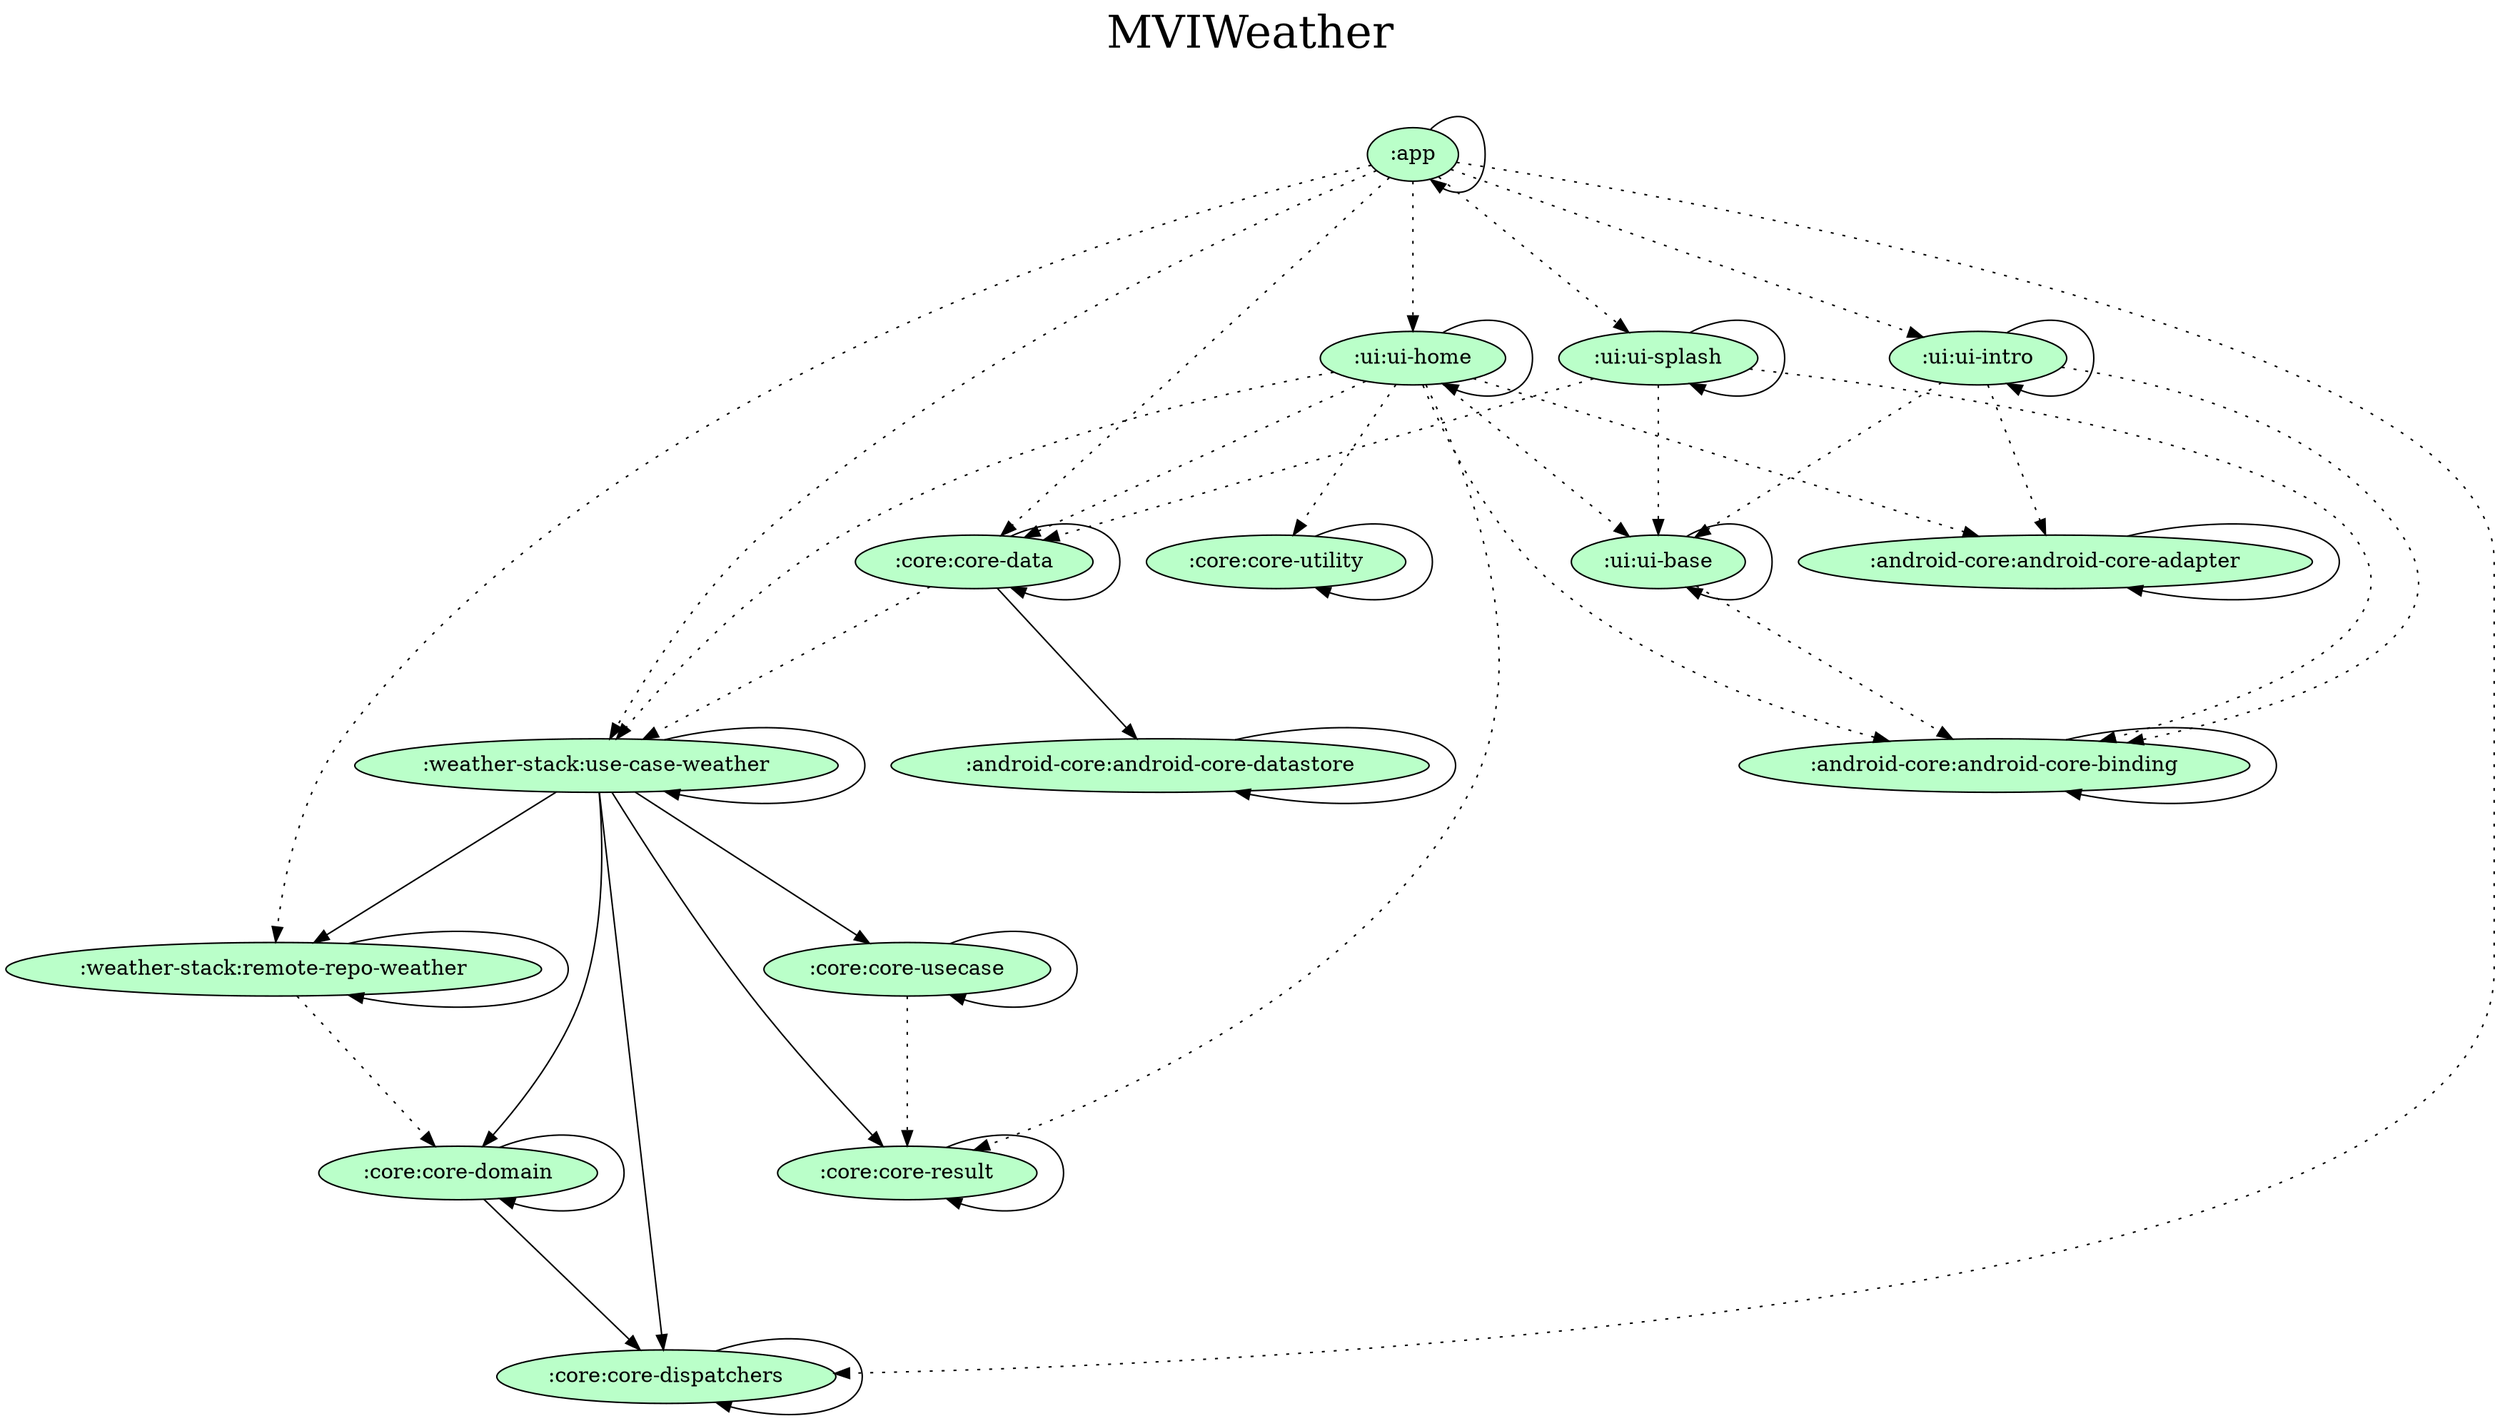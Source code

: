 digraph {
  graph [label="MVIWeather\n ",labelloc=t,fontsize=30,ranksep=1.4];
  node [style=filled, fillcolor="#bbbbbb"];
  rankdir=TB;

  # Projects

  ":android-core:android-core-adapter" [fillcolor="#baffc9"];
  ":android-core:android-core-binding" [fillcolor="#baffc9"];
  ":android-core:android-core-datastore" [fillcolor="#baffc9"];
  ":app" [fillcolor="#baffc9"];
  ":core:core-data" [fillcolor="#baffc9"];
  ":core:core-dispatchers" [fillcolor="#baffc9"];
  ":core:core-domain" [fillcolor="#baffc9"];
  ":core:core-result" [fillcolor="#baffc9"];
  ":core:core-usecase" [fillcolor="#baffc9"];
  ":core:core-utility" [fillcolor="#baffc9"];
  ":ui:ui-base" [fillcolor="#baffc9"];
  ":ui:ui-home" [fillcolor="#baffc9"];
  ":ui:ui-intro" [fillcolor="#baffc9"];
  ":ui:ui-splash" [fillcolor="#baffc9"];
  ":weather-stack:remote-repo-weather" [fillcolor="#baffc9"];
  ":weather-stack:use-case-weather" [fillcolor="#baffc9"];

  {rank = same;}

  # Dependencies

  ":app" -> ":app"
  ":app" -> ":ui:ui-splash" [style=dotted]
  ":app" -> ":ui:ui-intro" [style=dotted]
  ":app" -> ":ui:ui-home" [style=dotted]
  ":app" -> ":weather-stack:remote-repo-weather" [style=dotted]
  ":app" -> ":core:core-dispatchers" [style=dotted]
  ":app" -> ":core:core-data" [style=dotted]
  ":app" -> ":weather-stack:use-case-weather" [style=dotted]
  ":android-core:android-core-adapter" -> ":android-core:android-core-adapter"
  ":android-core:android-core-binding" -> ":android-core:android-core-binding"
  ":android-core:android-core-datastore" -> ":android-core:android-core-datastore"
  ":core:core-data" -> ":android-core:android-core-datastore"
  ":core:core-data" -> ":core:core-data"
  ":core:core-data" -> ":weather-stack:use-case-weather" [style=dotted]
  ":core:core-dispatchers" -> ":core:core-dispatchers"
  ":core:core-domain" -> ":core:core-dispatchers"
  ":core:core-domain" -> ":core:core-domain"
  ":core:core-result" -> ":core:core-result"
  ":core:core-usecase" -> ":core:core-usecase"
  ":core:core-usecase" -> ":core:core-result" [style=dotted]
  ":core:core-utility" -> ":core:core-utility"
  ":ui:ui-base" -> ":ui:ui-base"
  ":ui:ui-base" -> ":android-core:android-core-binding" [style=dotted]
  ":ui:ui-home" -> ":ui:ui-home"
  ":ui:ui-home" -> ":ui:ui-base" [style=dotted]
  ":ui:ui-home" -> ":android-core:android-core-binding" [style=dotted]
  ":ui:ui-home" -> ":android-core:android-core-adapter" [style=dotted]
  ":ui:ui-home" -> ":weather-stack:use-case-weather" [style=dotted]
  ":ui:ui-home" -> ":core:core-result" [style=dotted]
  ":ui:ui-home" -> ":core:core-data" [style=dotted]
  ":ui:ui-home" -> ":core:core-utility" [style=dotted]
  ":ui:ui-intro" -> ":ui:ui-intro"
  ":ui:ui-intro" -> ":ui:ui-base" [style=dotted]
  ":ui:ui-intro" -> ":android-core:android-core-binding" [style=dotted]
  ":ui:ui-intro" -> ":android-core:android-core-adapter" [style=dotted]
  ":ui:ui-splash" -> ":ui:ui-splash"
  ":ui:ui-splash" -> ":ui:ui-base" [style=dotted]
  ":ui:ui-splash" -> ":android-core:android-core-binding" [style=dotted]
  ":ui:ui-splash" -> ":core:core-data" [style=dotted]
  ":weather-stack:remote-repo-weather" -> ":weather-stack:remote-repo-weather"
  ":weather-stack:remote-repo-weather" -> ":core:core-domain" [style=dotted]
  ":weather-stack:use-case-weather" -> ":core:core-domain"
  ":weather-stack:use-case-weather" -> ":core:core-dispatchers"
  ":weather-stack:use-case-weather" -> ":core:core-usecase"
  ":weather-stack:use-case-weather" -> ":core:core-result"
  ":weather-stack:use-case-weather" -> ":weather-stack:remote-repo-weather"
  ":weather-stack:use-case-weather" -> ":weather-stack:use-case-weather"
}
